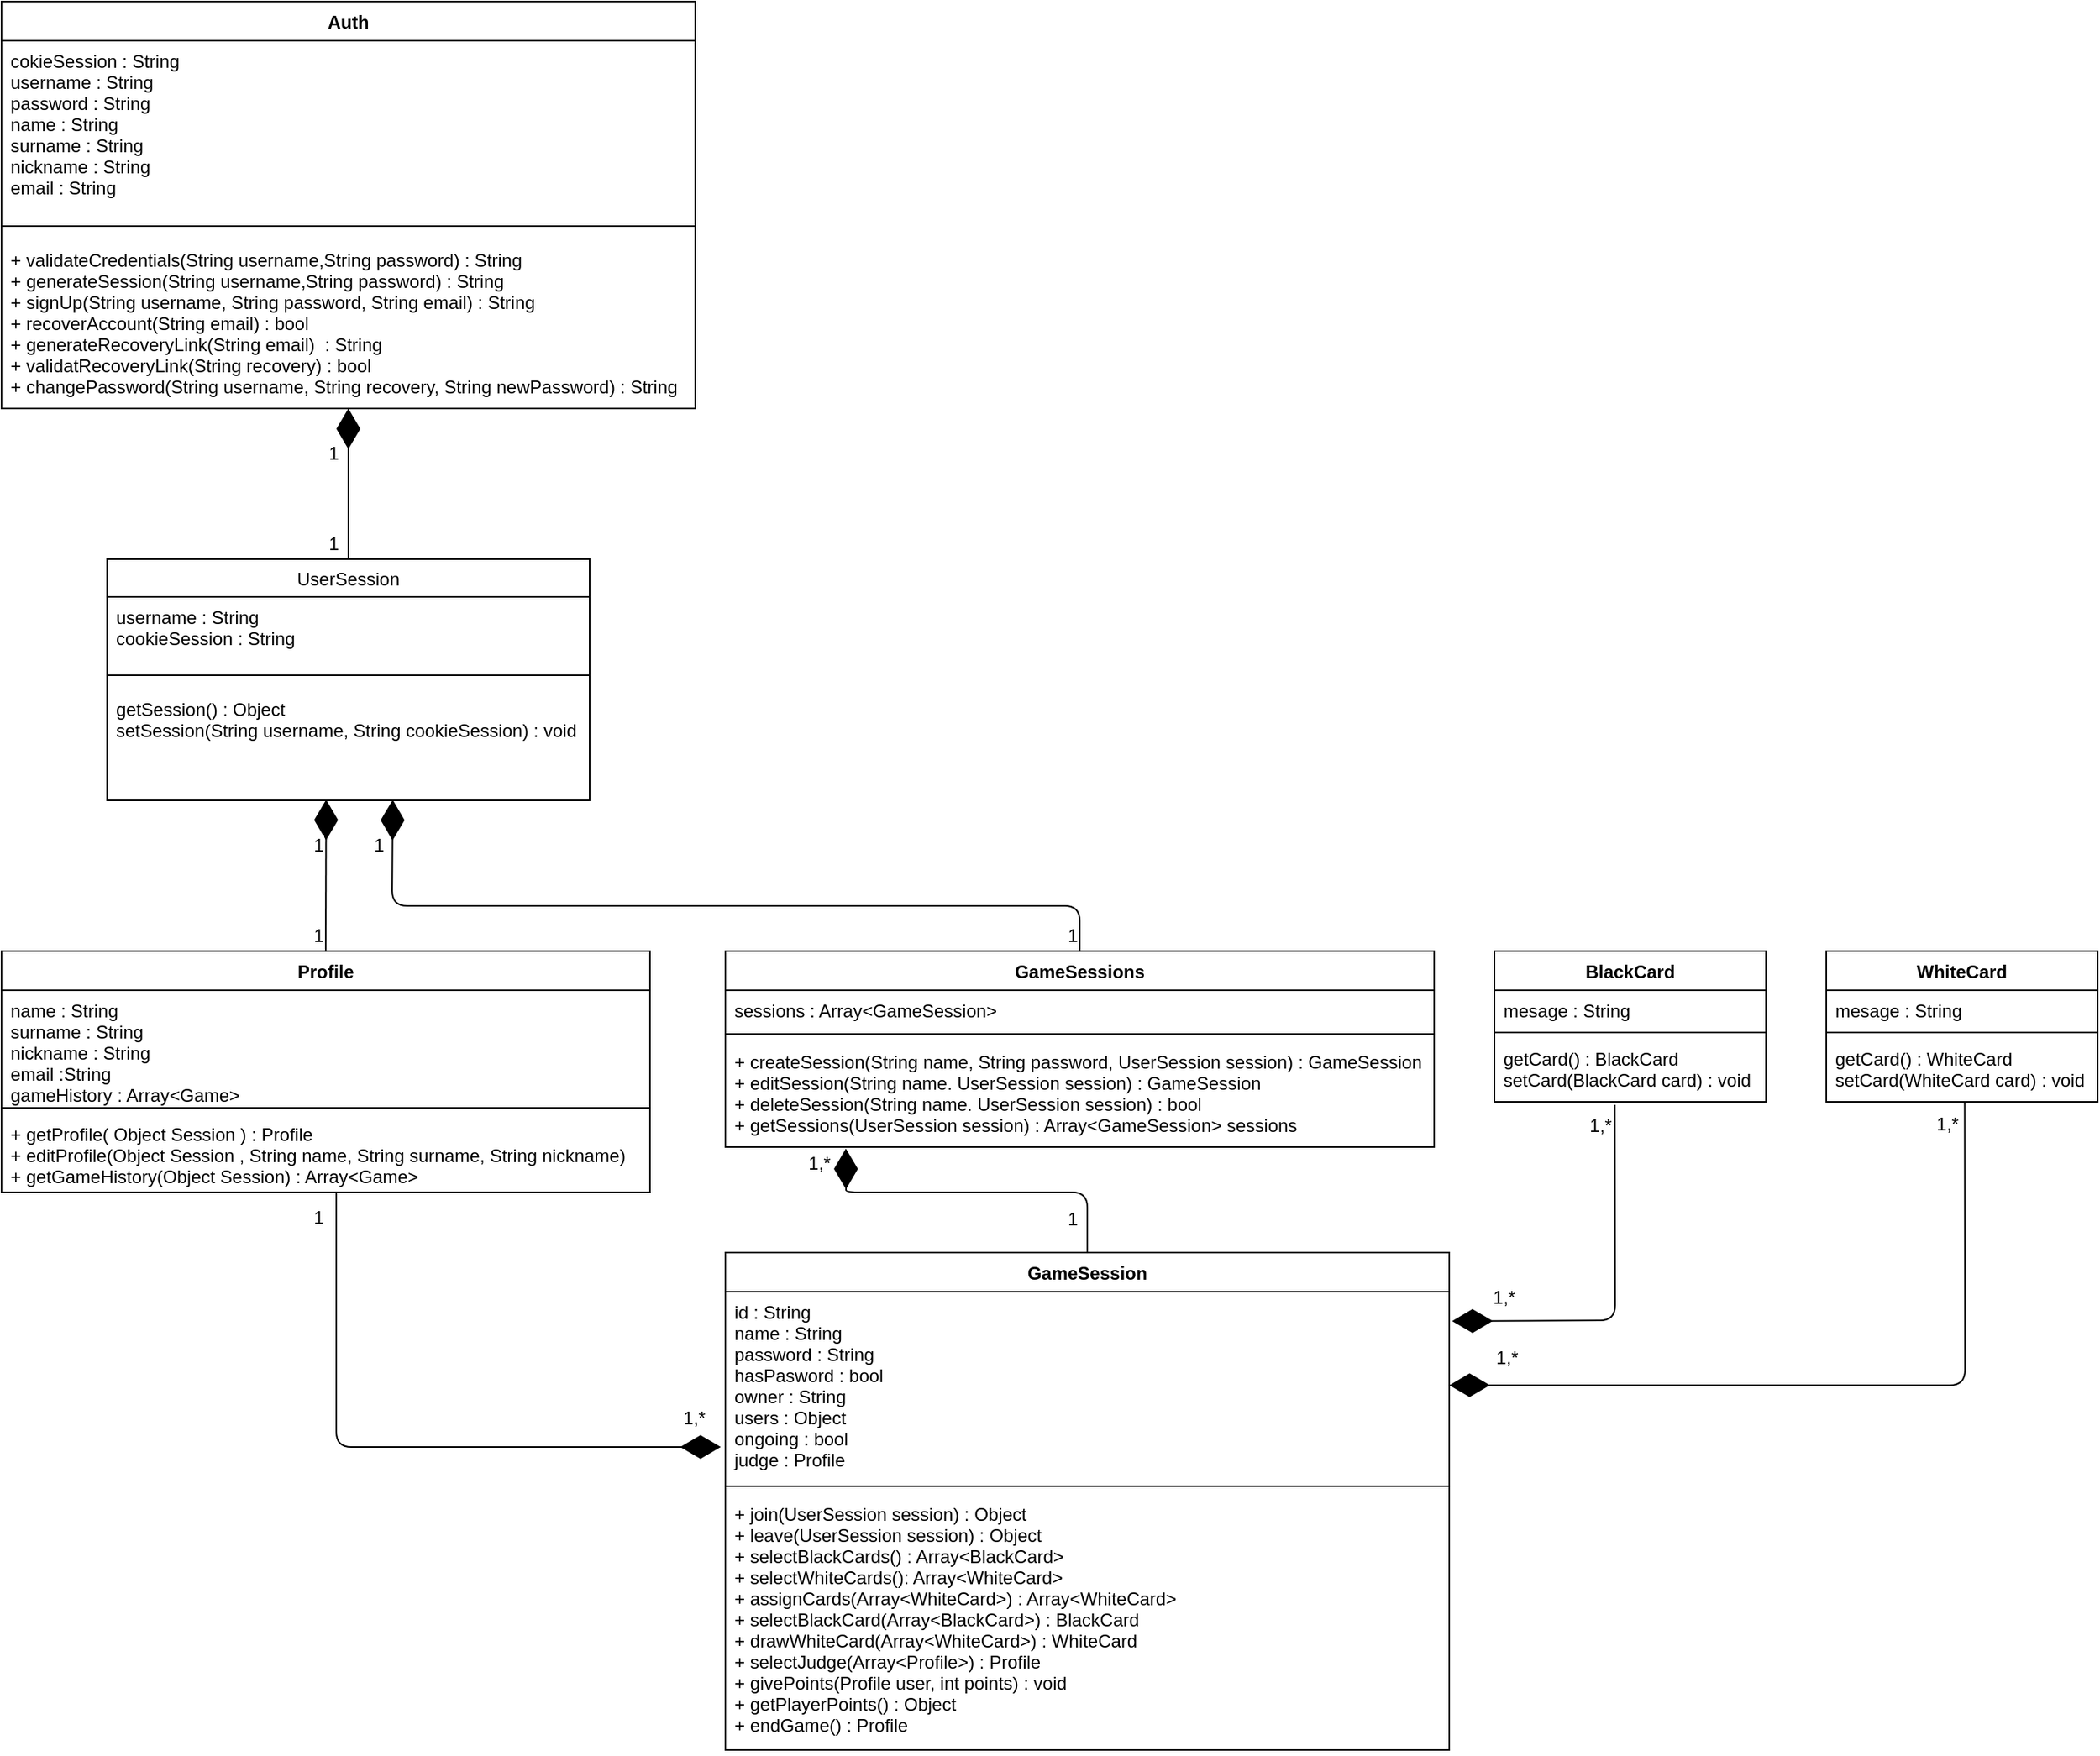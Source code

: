 <mxfile version="12.8.8" type="device"><diagram name="Page-1" id="c4acf3e9-155e-7222-9cf6-157b1a14988f"><mxGraphModel dx="2370" dy="1540" grid="1" gridSize="10" guides="1" tooltips="1" connect="1" arrows="1" fold="1" page="1" pageScale="1" pageWidth="850" pageHeight="1100" background="#ffffff" math="0" shadow="0"><root><mxCell id="0"/><mxCell id="1" parent="0"/><mxCell id="kzEpSH0-JvQx2dxlXftt-53" value="" style="endArrow=diamondThin;endFill=1;endSize=24;html=1;exitX=0.5;exitY=0;exitDx=0;exitDy=0;" edge="1" parent="1" source="kzEpSH0-JvQx2dxlXftt-19" target="kzEpSH0-JvQx2dxlXftt-5"><mxGeometry width="160" relative="1" as="geometry"><mxPoint x="480" y="440" as="sourcePoint"/><mxPoint x="640" y="440" as="targetPoint"/></mxGeometry></mxCell><mxCell id="kzEpSH0-JvQx2dxlXftt-58" value="1" style="text;html=1;align=center;verticalAlign=middle;resizable=0;points=[];labelBackgroundColor=#ffffff;" vertex="1" connectable="0" parent="kzEpSH0-JvQx2dxlXftt-53"><mxGeometry x="-0.76" y="1" relative="1" as="geometry"><mxPoint x="-9" y="2" as="offset"/></mxGeometry></mxCell><mxCell id="kzEpSH0-JvQx2dxlXftt-68" value="1" style="text;html=1;align=center;verticalAlign=middle;resizable=0;points=[];labelBackgroundColor=#ffffff;" vertex="1" connectable="0" parent="kzEpSH0-JvQx2dxlXftt-53"><mxGeometry x="0.343" relative="1" as="geometry"><mxPoint x="-10" y="-2.8" as="offset"/></mxGeometry></mxCell><mxCell id="kzEpSH0-JvQx2dxlXftt-54" value="" style="endArrow=diamondThin;endFill=1;endSize=24;html=1;exitX=0.5;exitY=0;exitDx=0;exitDy=0;entryX=0.454;entryY=0.993;entryDx=0;entryDy=0;entryPerimeter=0;" edge="1" parent="1" source="kzEpSH0-JvQx2dxlXftt-13" target="kzEpSH0-JvQx2dxlXftt-43"><mxGeometry width="160" relative="1" as="geometry"><mxPoint x="470" y="630" as="sourcePoint"/><mxPoint x="630" y="630" as="targetPoint"/></mxGeometry></mxCell><mxCell id="kzEpSH0-JvQx2dxlXftt-56" value="1" style="text;html=1;align=center;verticalAlign=middle;resizable=0;points=[];labelBackgroundColor=#ffffff;" vertex="1" connectable="0" parent="kzEpSH0-JvQx2dxlXftt-54"><mxGeometry x="-0.705" relative="1" as="geometry"><mxPoint x="-5.04" y="4.8" as="offset"/></mxGeometry></mxCell><mxCell id="kzEpSH0-JvQx2dxlXftt-69" value="1" style="text;html=1;align=center;verticalAlign=middle;resizable=0;points=[];labelBackgroundColor=#ffffff;" vertex="1" connectable="0" parent="kzEpSH0-JvQx2dxlXftt-54"><mxGeometry x="0.307" relative="1" as="geometry"><mxPoint x="-5.18" y="-4.4" as="offset"/></mxGeometry></mxCell><mxCell id="kzEpSH0-JvQx2dxlXftt-59" value="" style="endArrow=diamondThin;endFill=1;endSize=24;html=1;exitX=0.5;exitY=0;exitDx=0;exitDy=0;entryX=0.592;entryY=0.995;entryDx=0;entryDy=0;entryPerimeter=0;" edge="1" parent="1" source="kzEpSH0-JvQx2dxlXftt-39" target="kzEpSH0-JvQx2dxlXftt-43"><mxGeometry width="160" relative="1" as="geometry"><mxPoint x="590" y="640" as="sourcePoint"/><mxPoint x="750" y="640" as="targetPoint"/><Array as="points"><mxPoint x="755" y="640"/><mxPoint x="299" y="640"/></Array></mxGeometry></mxCell><mxCell id="kzEpSH0-JvQx2dxlXftt-60" value="1" style="text;html=1;align=center;verticalAlign=middle;resizable=0;points=[];labelBackgroundColor=#ffffff;" vertex="1" connectable="0" parent="kzEpSH0-JvQx2dxlXftt-59"><mxGeometry x="-0.924" y="1" relative="1" as="geometry"><mxPoint x="-4" y="11.2" as="offset"/></mxGeometry></mxCell><mxCell id="kzEpSH0-JvQx2dxlXftt-80" value="1" style="text;html=1;align=center;verticalAlign=middle;resizable=0;points=[];labelBackgroundColor=#ffffff;" vertex="1" connectable="0" parent="kzEpSH0-JvQx2dxlXftt-59"><mxGeometry x="0.95" y="-3" relative="1" as="geometry"><mxPoint x="-12.35" y="16.38" as="offset"/></mxGeometry></mxCell><mxCell id="kzEpSH0-JvQx2dxlXftt-74" value="" style="endArrow=diamondThin;endFill=1;endSize=24;html=1;exitX=0.5;exitY=0;exitDx=0;exitDy=0;entryX=0.17;entryY=1.014;entryDx=0;entryDy=0;entryPerimeter=0;" edge="1" parent="1" source="kzEpSH0-JvQx2dxlXftt-70" target="kzEpSH0-JvQx2dxlXftt-42"><mxGeometry width="160" relative="1" as="geometry"><mxPoint x="720" y="840" as="sourcePoint"/><mxPoint x="880" y="840" as="targetPoint"/><Array as="points"><mxPoint x="760" y="830"/><mxPoint x="600" y="830"/></Array></mxGeometry></mxCell><mxCell id="kzEpSH0-JvQx2dxlXftt-76" value="1" style="text;html=1;align=center;verticalAlign=middle;resizable=0;points=[];labelBackgroundColor=#ffffff;" vertex="1" connectable="0" parent="kzEpSH0-JvQx2dxlXftt-74"><mxGeometry x="-0.844" y="-2" relative="1" as="geometry"><mxPoint x="-11.99" y="-4" as="offset"/></mxGeometry></mxCell><mxCell id="kzEpSH0-JvQx2dxlXftt-77" value="&lt;span style=&quot;color: rgba(0 , 0 , 0 , 0) ; font-family: monospace ; font-size: 0px ; background-color: rgb(248 , 249 , 250)&quot;&gt;%3CmxGraphModel%3E%3Croot%3E%3CmxCell%20id%3D%220%22%2F%3E%3CmxCell%20id%3D%221%22%20parent%3D%220%22%2F%3E%3CmxCell%20id%3D%222%22%20value%3D%221%2C*%22%20style%3D%22text%3Bhtml%3D1%3Balign%3Dcenter%3BverticalAlign%3Dmiddle%3Bresizable%3D0%3Bpoints%3D%5B%5D%3BlabelBackgroundColor%3D%23ffffff%3B%22%20vertex%3D%221%22%20connectable%3D%220%22%20parent%3D%221%22%3E%3CmxGeometry%20x%3D%22600.921%22%20y%3D%22737.499%22%20as%3D%22geometry%22%3E%3CmxPoint%20as%3D%22offset%22%2F%3E%3C%2FmxGeometry%3E%3C%2FmxCell%3E%3C%2Froot%3E%3C%2FmxGraphModel%3E&lt;/span&gt;" style="text;html=1;align=center;verticalAlign=middle;resizable=0;points=[];labelBackgroundColor=#ffffff;" vertex="1" connectable="0" parent="kzEpSH0-JvQx2dxlXftt-74"><mxGeometry x="0.284" y="-2" relative="1" as="geometry"><mxPoint as="offset"/></mxGeometry></mxCell><mxCell id="kzEpSH0-JvQx2dxlXftt-78" value="1,*" style="text;html=1;align=center;verticalAlign=middle;resizable=0;points=[];labelBackgroundColor=#ffffff;" vertex="1" connectable="0" parent="kzEpSH0-JvQx2dxlXftt-74"><mxGeometry x="0.221" y="-1" relative="1" as="geometry"><mxPoint x="-78.43" y="-18" as="offset"/></mxGeometry></mxCell><mxCell id="kzEpSH0-JvQx2dxlXftt-13" value="Profile" style="swimlane;fontStyle=1;align=center;verticalAlign=top;childLayout=stackLayout;horizontal=1;startSize=26;horizontalStack=0;resizeParent=1;resizeParentMax=0;resizeLast=0;collapsible=1;marginBottom=0;" vertex="1" parent="1"><mxGeometry x="40" y="670" width="430" height="160" as="geometry"/></mxCell><mxCell id="kzEpSH0-JvQx2dxlXftt-14" value="name : String&#10;surname : String&#10;nickname : String&#10;email :String&#10;gameHistory : Array&lt;Game&gt;" style="text;strokeColor=none;fillColor=none;align=left;verticalAlign=top;spacingLeft=4;spacingRight=4;overflow=hidden;rotatable=0;points=[[0,0.5],[1,0.5]];portConstraint=eastwest;" vertex="1" parent="kzEpSH0-JvQx2dxlXftt-13"><mxGeometry y="26" width="430" height="74" as="geometry"/></mxCell><mxCell id="kzEpSH0-JvQx2dxlXftt-15" value="" style="line;strokeWidth=1;fillColor=none;align=left;verticalAlign=middle;spacingTop=-1;spacingLeft=3;spacingRight=3;rotatable=0;labelPosition=right;points=[];portConstraint=eastwest;" vertex="1" parent="kzEpSH0-JvQx2dxlXftt-13"><mxGeometry y="100" width="430" height="8" as="geometry"/></mxCell><mxCell id="kzEpSH0-JvQx2dxlXftt-16" value="+ getProfile( Object Session ) : Profile&#10;+ editProfile(Object Session , String name, String surname, String nickname)&#10;+ getGameHistory(Object Session) : Array&lt;Game&gt;&#10;" style="text;strokeColor=none;fillColor=none;align=left;verticalAlign=top;spacingLeft=4;spacingRight=4;overflow=hidden;rotatable=0;points=[[0,0.5],[1,0.5]];portConstraint=eastwest;" vertex="1" parent="kzEpSH0-JvQx2dxlXftt-13"><mxGeometry y="108" width="430" height="52" as="geometry"/></mxCell><mxCell id="kzEpSH0-JvQx2dxlXftt-2" value="Auth" style="swimlane;fontStyle=1;align=center;verticalAlign=top;childLayout=stackLayout;horizontal=1;startSize=26;horizontalStack=0;resizeParent=1;resizeParentMax=0;resizeLast=0;collapsible=1;marginBottom=0;" vertex="1" parent="1"><mxGeometry x="40" y="40" width="460" height="270" as="geometry"/></mxCell><mxCell id="kzEpSH0-JvQx2dxlXftt-3" value="cokieSession : String&#10;username : String&#10;password : String&#10;name : String&#10;surname : String&#10;nickname : String&#10;email : String" style="text;strokeColor=none;fillColor=none;align=left;verticalAlign=top;spacingLeft=4;spacingRight=4;overflow=hidden;rotatable=0;points=[[0,0.5],[1,0.5]];portConstraint=eastwest;" vertex="1" parent="kzEpSH0-JvQx2dxlXftt-2"><mxGeometry y="26" width="460" height="114" as="geometry"/></mxCell><mxCell id="kzEpSH0-JvQx2dxlXftt-4" value="" style="line;strokeWidth=1;fillColor=none;align=left;verticalAlign=middle;spacingTop=-1;spacingLeft=3;spacingRight=3;rotatable=0;labelPosition=right;points=[];portConstraint=eastwest;" vertex="1" parent="kzEpSH0-JvQx2dxlXftt-2"><mxGeometry y="140" width="460" height="18" as="geometry"/></mxCell><mxCell id="kzEpSH0-JvQx2dxlXftt-5" value="+ validateCredentials(String username,String password) : String&#10;+ generateSession(String username,String password) : String&#10;+ signUp(String username, String password, String email) : String&#10;+ recoverAccount(String email) : bool&#10;+ generateRecoveryLink(String email)  : String&#10;+ validatRecoveryLink(String recovery) : bool&#10;+ changePassword(String username, String recovery, String newPassword) : String " style="text;strokeColor=none;fillColor=none;align=left;verticalAlign=top;spacingLeft=4;spacingRight=4;overflow=hidden;rotatable=0;points=[[0,0.5],[1,0.5]];portConstraint=eastwest;" vertex="1" parent="kzEpSH0-JvQx2dxlXftt-2"><mxGeometry y="158" width="460" height="112" as="geometry"/></mxCell><mxCell id="kzEpSH0-JvQx2dxlXftt-19" value="UserSession" style="swimlane;fontStyle=0;childLayout=stackLayout;horizontal=1;startSize=25;fillColor=none;horizontalStack=0;resizeParent=1;resizeParentMax=0;resizeLast=0;collapsible=1;marginBottom=0;" vertex="1" parent="1"><mxGeometry x="110" y="410" width="320" height="160" as="geometry"/></mxCell><mxCell id="kzEpSH0-JvQx2dxlXftt-20" value="username : String&#10;cookieSession : String" style="text;strokeColor=none;fillColor=none;align=left;verticalAlign=top;spacingLeft=4;spacingRight=4;overflow=hidden;rotatable=0;points=[[0,0.5],[1,0.5]];portConstraint=eastwest;" vertex="1" parent="kzEpSH0-JvQx2dxlXftt-19"><mxGeometry y="25" width="320" height="43" as="geometry"/></mxCell><mxCell id="kzEpSH0-JvQx2dxlXftt-45" value="" style="line;strokeWidth=1;fillColor=none;align=left;verticalAlign=middle;spacingTop=-1;spacingLeft=3;spacingRight=3;rotatable=0;labelPosition=right;points=[];portConstraint=eastwest;" vertex="1" parent="kzEpSH0-JvQx2dxlXftt-19"><mxGeometry y="68" width="320" height="18" as="geometry"/></mxCell><mxCell id="kzEpSH0-JvQx2dxlXftt-43" value="getSession() : Object&#10;setSession(String username, String cookieSession) : void" style="text;strokeColor=none;fillColor=none;align=left;verticalAlign=top;spacingLeft=4;spacingRight=4;overflow=hidden;rotatable=0;points=[[0,0.5],[1,0.5]];portConstraint=eastwest;" vertex="1" parent="kzEpSH0-JvQx2dxlXftt-19"><mxGeometry y="86" width="320" height="74" as="geometry"/></mxCell><mxCell id="kzEpSH0-JvQx2dxlXftt-39" value="GameSessions" style="swimlane;fontStyle=1;align=center;verticalAlign=top;childLayout=stackLayout;horizontal=1;startSize=26;horizontalStack=0;resizeParent=1;resizeParentMax=0;resizeLast=0;collapsible=1;marginBottom=0;" vertex="1" parent="1"><mxGeometry x="520" y="670" width="470" height="130" as="geometry"/></mxCell><mxCell id="kzEpSH0-JvQx2dxlXftt-40" value="sessions : Array&lt;GameSession&gt;&#10;" style="text;strokeColor=none;fillColor=none;align=left;verticalAlign=top;spacingLeft=4;spacingRight=4;overflow=hidden;rotatable=0;points=[[0,0.5],[1,0.5]];portConstraint=eastwest;" vertex="1" parent="kzEpSH0-JvQx2dxlXftt-39"><mxGeometry y="26" width="470" height="24" as="geometry"/></mxCell><mxCell id="kzEpSH0-JvQx2dxlXftt-41" value="" style="line;strokeWidth=1;fillColor=none;align=left;verticalAlign=middle;spacingTop=-1;spacingLeft=3;spacingRight=3;rotatable=0;labelPosition=right;points=[];portConstraint=eastwest;" vertex="1" parent="kzEpSH0-JvQx2dxlXftt-39"><mxGeometry y="50" width="470" height="10" as="geometry"/></mxCell><mxCell id="kzEpSH0-JvQx2dxlXftt-42" value="+ createSession(String name, String password, UserSession session) : GameSession&#10;+ editSession(String name. UserSession session) : GameSession&#10;+ deleteSession(String name. UserSession session) : bool&#10;+ getSessions(UserSession session) : Array&lt;GameSession&gt; sessions" style="text;strokeColor=none;fillColor=none;align=left;verticalAlign=top;spacingLeft=4;spacingRight=4;overflow=hidden;rotatable=0;points=[[0,0.5],[1,0.5]];portConstraint=eastwest;" vertex="1" parent="kzEpSH0-JvQx2dxlXftt-39"><mxGeometry y="60" width="470" height="70" as="geometry"/></mxCell><mxCell id="kzEpSH0-JvQx2dxlXftt-70" value="GameSession" style="swimlane;fontStyle=1;align=center;verticalAlign=top;childLayout=stackLayout;horizontal=1;startSize=26;horizontalStack=0;resizeParent=1;resizeParentMax=0;resizeLast=0;collapsible=1;marginBottom=0;labelBackgroundColor=none;" vertex="1" parent="1"><mxGeometry x="520" y="870" width="480" height="330" as="geometry"/></mxCell><mxCell id="kzEpSH0-JvQx2dxlXftt-71" value="id : String&#10;name : String&#10;password : String&#10;hasPasword : bool&#10;owner : String&#10;users : Object&#10;ongoing : bool&#10;judge : Profile" style="text;strokeColor=none;fillColor=none;align=left;verticalAlign=top;spacingLeft=4;spacingRight=4;overflow=hidden;rotatable=0;points=[[0,0.5],[1,0.5]];portConstraint=eastwest;" vertex="1" parent="kzEpSH0-JvQx2dxlXftt-70"><mxGeometry y="26" width="480" height="124" as="geometry"/></mxCell><mxCell id="kzEpSH0-JvQx2dxlXftt-72" value="" style="line;strokeWidth=1;fillColor=none;align=left;verticalAlign=middle;spacingTop=-1;spacingLeft=3;spacingRight=3;rotatable=0;labelPosition=right;points=[];portConstraint=eastwest;" vertex="1" parent="kzEpSH0-JvQx2dxlXftt-70"><mxGeometry y="150" width="480" height="10" as="geometry"/></mxCell><mxCell id="kzEpSH0-JvQx2dxlXftt-85" value="+ join(UserSession session) : Object&#10;+ leave(UserSession session) : Object&#10;+ selectBlackCards() : Array&lt;BlackCard&gt;&#10;+ selectWhiteCards(): Array&lt;WhiteCard&gt;&#10;+ assignCards(Array&lt;WhiteCard&gt;) : Array&lt;WhiteCard&gt;&#10;+ selectBlackCard(Array&lt;BlackCard&gt;) : BlackCard&#10;+ drawWhiteCard(Array&lt;WhiteCard&gt;) : WhiteCard&#10;+ selectJudge(Array&lt;Profile&gt;) : Profile&#10;+ givePoints(Profile user, int points) : void&#10;+ getPlayerPoints() : Object&#10;+ endGame() : Profile " style="text;strokeColor=none;fillColor=none;align=left;verticalAlign=top;spacingLeft=4;spacingRight=4;overflow=hidden;rotatable=0;points=[[0,0.5],[1,0.5]];portConstraint=eastwest;" vertex="1" parent="kzEpSH0-JvQx2dxlXftt-70"><mxGeometry y="160" width="480" height="170" as="geometry"/></mxCell><mxCell id="kzEpSH0-JvQx2dxlXftt-86" value="" style="endArrow=diamondThin;endFill=1;endSize=24;html=1;" edge="1" parent="1"><mxGeometry width="160" relative="1" as="geometry"><mxPoint x="262" y="830" as="sourcePoint"/><mxPoint x="517" y="999" as="targetPoint"/><Array as="points"><mxPoint x="262" y="999"/></Array></mxGeometry></mxCell><mxCell id="kzEpSH0-JvQx2dxlXftt-87" value="1,*" style="text;html=1;align=center;verticalAlign=middle;resizable=0;points=[];labelBackgroundColor=#ffffff;" vertex="1" connectable="0" parent="kzEpSH0-JvQx2dxlXftt-86"><mxGeometry x="0.891" relative="1" as="geometry"><mxPoint x="4.93" y="-18.93" as="offset"/></mxGeometry></mxCell><mxCell id="kzEpSH0-JvQx2dxlXftt-89" value="1" style="text;html=1;align=center;verticalAlign=middle;resizable=0;points=[];labelBackgroundColor=#ffffff;" vertex="1" connectable="0" parent="kzEpSH0-JvQx2dxlXftt-86"><mxGeometry x="-0.923" relative="1" as="geometry"><mxPoint x="-12" as="offset"/></mxGeometry></mxCell><mxCell id="kzEpSH0-JvQx2dxlXftt-103" value="" style="endArrow=diamondThin;endFill=1;endSize=24;html=1;exitX=0.443;exitY=1.047;exitDx=0;exitDy=0;exitPerimeter=0;entryX=1.004;entryY=0.157;entryDx=0;entryDy=0;entryPerimeter=0;" edge="1" parent="1" source="kzEpSH0-JvQx2dxlXftt-93" target="kzEpSH0-JvQx2dxlXftt-71"><mxGeometry width="160" relative="1" as="geometry"><mxPoint x="1100" y="810" as="sourcePoint"/><mxPoint x="1260" y="810" as="targetPoint"/><Array as="points"><mxPoint x="1110" y="915"/></Array></mxGeometry></mxCell><mxCell id="kzEpSH0-JvQx2dxlXftt-105" value="1,*" style="text;html=1;align=center;verticalAlign=middle;resizable=0;points=[];labelBackgroundColor=#ffffff;" vertex="1" connectable="0" parent="kzEpSH0-JvQx2dxlXftt-103"><mxGeometry x="-0.889" relative="1" as="geometry"><mxPoint x="-9.77" as="offset"/></mxGeometry></mxCell><mxCell id="kzEpSH0-JvQx2dxlXftt-106" value="1,*" style="text;html=1;align=center;verticalAlign=middle;resizable=0;points=[];labelBackgroundColor=#ffffff;" vertex="1" connectable="0" parent="kzEpSH0-JvQx2dxlXftt-103"><mxGeometry x="0.732" y="-1" relative="1" as="geometry"><mxPoint y="-14.33" as="offset"/></mxGeometry></mxCell><mxCell id="kzEpSH0-JvQx2dxlXftt-104" value="" style="endArrow=diamondThin;endFill=1;endSize=24;html=1;exitX=0.51;exitY=1.014;exitDx=0;exitDy=0;exitPerimeter=0;entryX=1;entryY=0.5;entryDx=0;entryDy=0;" edge="1" parent="1" source="kzEpSH0-JvQx2dxlXftt-101" target="kzEpSH0-JvQx2dxlXftt-71"><mxGeometry width="160" relative="1" as="geometry"><mxPoint x="1230" y="870" as="sourcePoint"/><mxPoint x="1390" y="870" as="targetPoint"/><Array as="points"><mxPoint x="1342" y="958"/></Array></mxGeometry></mxCell><mxCell id="kzEpSH0-JvQx2dxlXftt-107" value="1,*" style="text;html=1;align=center;verticalAlign=middle;resizable=0;points=[];labelBackgroundColor=#ffffff;" vertex="1" connectable="0" parent="kzEpSH0-JvQx2dxlXftt-104"><mxGeometry x="0.841" y="-2" relative="1" as="geometry"><mxPoint x="-3.89" y="-16" as="offset"/></mxGeometry></mxCell><mxCell id="kzEpSH0-JvQx2dxlXftt-108" value="1,*" style="text;html=1;align=center;verticalAlign=middle;resizable=0;points=[];labelBackgroundColor=#ffffff;" vertex="1" connectable="0" parent="kzEpSH0-JvQx2dxlXftt-104"><mxGeometry x="-0.945" y="-3" relative="1" as="geometry"><mxPoint x="-8.82" as="offset"/></mxGeometry></mxCell><mxCell id="kzEpSH0-JvQx2dxlXftt-90" value="BlackCard" style="swimlane;fontStyle=1;align=center;verticalAlign=top;childLayout=stackLayout;horizontal=1;startSize=26;horizontalStack=0;resizeParent=1;resizeParentMax=0;resizeLast=0;collapsible=1;marginBottom=0;labelBackgroundColor=none;" vertex="1" parent="1"><mxGeometry x="1030" y="670" width="180" height="100" as="geometry"/></mxCell><mxCell id="kzEpSH0-JvQx2dxlXftt-91" value="mesage : String" style="text;strokeColor=none;fillColor=none;align=left;verticalAlign=top;spacingLeft=4;spacingRight=4;overflow=hidden;rotatable=0;points=[[0,0.5],[1,0.5]];portConstraint=eastwest;" vertex="1" parent="kzEpSH0-JvQx2dxlXftt-90"><mxGeometry y="26" width="180" height="24" as="geometry"/></mxCell><mxCell id="kzEpSH0-JvQx2dxlXftt-92" value="" style="line;strokeWidth=1;fillColor=none;align=left;verticalAlign=middle;spacingTop=-1;spacingLeft=3;spacingRight=3;rotatable=0;labelPosition=right;points=[];portConstraint=eastwest;" vertex="1" parent="kzEpSH0-JvQx2dxlXftt-90"><mxGeometry y="50" width="180" height="8" as="geometry"/></mxCell><mxCell id="kzEpSH0-JvQx2dxlXftt-93" value="getCard() : BlackCard&#10;setCard(BlackCard card) : void " style="text;strokeColor=none;fillColor=none;align=left;verticalAlign=top;spacingLeft=4;spacingRight=4;overflow=hidden;rotatable=0;points=[[0,0.5],[1,0.5]];portConstraint=eastwest;" vertex="1" parent="kzEpSH0-JvQx2dxlXftt-90"><mxGeometry y="58" width="180" height="42" as="geometry"/></mxCell><mxCell id="kzEpSH0-JvQx2dxlXftt-98" value="WhiteCard" style="swimlane;fontStyle=1;align=center;verticalAlign=top;childLayout=stackLayout;horizontal=1;startSize=26;horizontalStack=0;resizeParent=1;resizeParentMax=0;resizeLast=0;collapsible=1;marginBottom=0;labelBackgroundColor=none;" vertex="1" parent="1"><mxGeometry x="1250" y="670" width="180" height="100" as="geometry"/></mxCell><mxCell id="kzEpSH0-JvQx2dxlXftt-99" value="mesage : String" style="text;strokeColor=none;fillColor=none;align=left;verticalAlign=top;spacingLeft=4;spacingRight=4;overflow=hidden;rotatable=0;points=[[0,0.5],[1,0.5]];portConstraint=eastwest;" vertex="1" parent="kzEpSH0-JvQx2dxlXftt-98"><mxGeometry y="26" width="180" height="24" as="geometry"/></mxCell><mxCell id="kzEpSH0-JvQx2dxlXftt-100" value="" style="line;strokeWidth=1;fillColor=none;align=left;verticalAlign=middle;spacingTop=-1;spacingLeft=3;spacingRight=3;rotatable=0;labelPosition=right;points=[];portConstraint=eastwest;" vertex="1" parent="kzEpSH0-JvQx2dxlXftt-98"><mxGeometry y="50" width="180" height="8" as="geometry"/></mxCell><mxCell id="kzEpSH0-JvQx2dxlXftt-101" value="getCard() : WhiteCard&#10;setCard(WhiteCard card) : void " style="text;strokeColor=none;fillColor=none;align=left;verticalAlign=top;spacingLeft=4;spacingRight=4;overflow=hidden;rotatable=0;points=[[0,0.5],[1,0.5]];portConstraint=eastwest;" vertex="1" parent="kzEpSH0-JvQx2dxlXftt-98"><mxGeometry y="58" width="180" height="42" as="geometry"/></mxCell></root></mxGraphModel></diagram></mxfile>